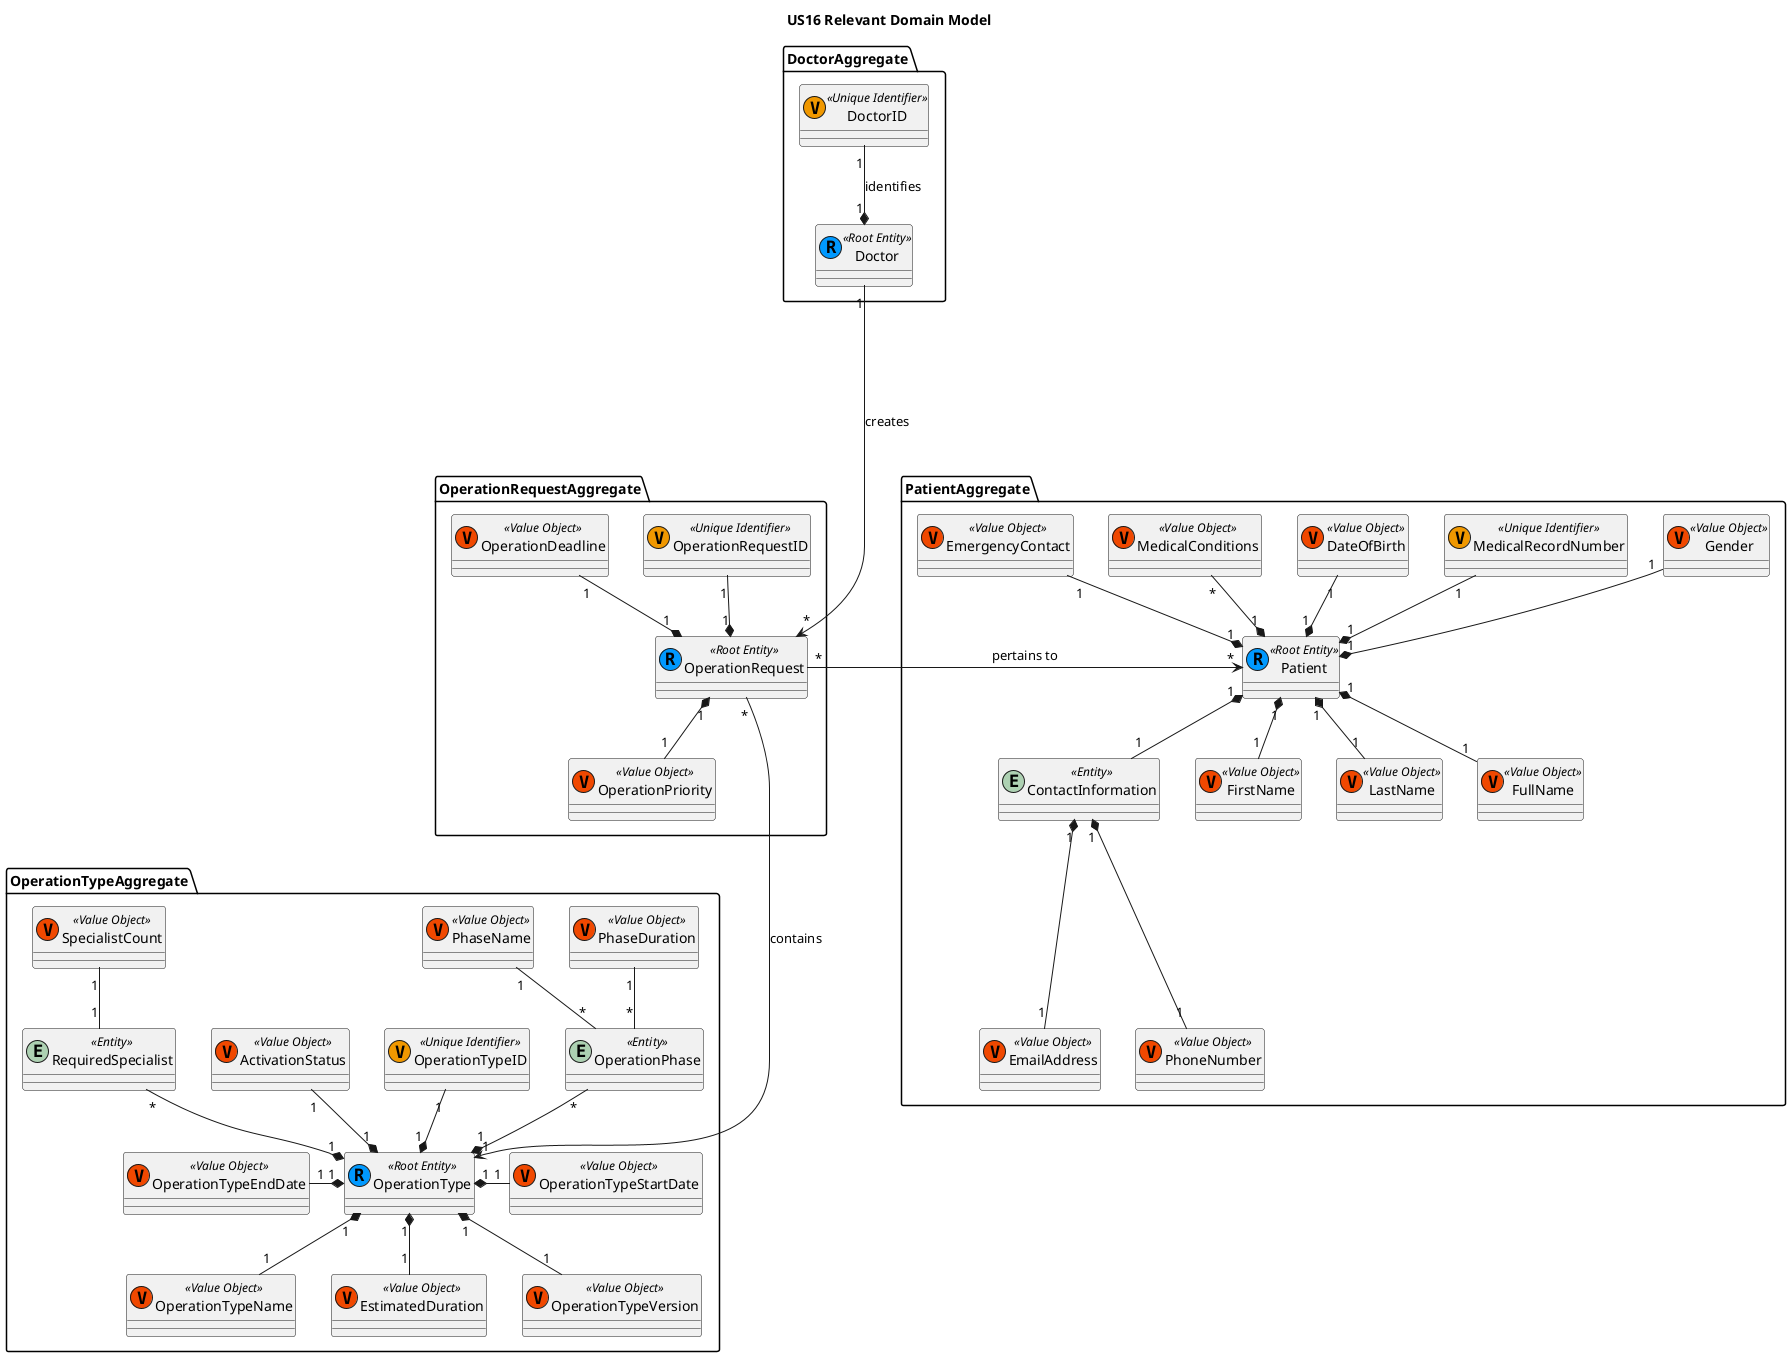 @startuml dm_excerpt

title US16 Relevant Domain Model

Package PatientAggregate {
	Entity Patient <<(R,#0099FF) Root Entity>>{}

	Class Gender <<(V,#f04800) Value Object>> {}
	Class MedicalRecordNumber <<(V,#f09800) Unique Identifier>> {}
	Class DateOfBirth <<(V,#f04800) Value Object>> {}
	Class MedicalConditions <<(V,#f04800) Value Object>> {}
	Class EmergencyContact <<(V,#f04800) Value Object>> {}
	Class EmailAddress <<(V,#f04800) Value Object>> {}
	Class PhoneNumber <<(V,#f04800) Value Object>> {}

	Entity ContactInformation <<Entity>> {}

	Class FirstName <<(V,#f04800) Value Object>> {}
	Class LastName <<(V,#f04800) Value Object>> {}
	Class FullName <<(V,#f04800) Value Object>> {}

	ContactInformation "1" *--- "1" EmailAddress
	ContactInformation "1" *--- "1" PhoneNumber

	FirstName "1" -up-* "1" Patient
	LastName "1" -up-* "1" Patient
	FullName "1" -up-* "1" Patient
	ContactInformation "1" -up-* "1" Patient
	Gender "1" --* "1" Patient
	MedicalRecordNumber "1" --* "1" Patient
	DateOfBirth "1" --* "1" Patient
	MedicalConditions "*" --* "1" Patient
	EmergencyContact "1" --* "1" Patient
}

Package DoctorAggregate{
	Entity Doctor <<(R,#0099FF) Root Entity>>{}
	Class DoctorID <<(V,#f09800) Unique Identifier>> {}

	DoctorID "1" --* "1" Doctor : identifies
}

Package OperationTypeAggregate {
	Entity OperationType <<(R,#0099FF) Root Entity>>{}

	Class OperationTypeID <<(V,#f09800) Unique Identifier>> {}
	Class OperationTypeName <<(V,#f04800) Value Object>> {}
	Class EstimatedDuration <<(V,#f04800) Value Object>> {}
	Class OperationTypeVersion <<(V,#f04800) Value Object>> {}
	Class OperationTypeStartDate <<(V,#f04800) Value Object>> {}
	Class OperationTypeEndDate <<(V,#f04800) Value Object>> {}
	Class ActivationStatus <<(V,#f04800) Value Object>> {}

	Entity RequiredSpecialist <<Entity>> {}
	Class SpecialistCount <<(V,#f04800) Value Object>> {}

	Entity OperationPhase <<Entity>> {}
	Class PhaseName <<(V,#f04800) Value Object>> {}
	Class PhaseDuration <<(V,#f04800) Value Object>> {}

	ActivationStatus "1" --* "1" OperationType
}

OperationTypeID "1" --* "1"  OperationType
OperationTypeName "1" -up-* "1" OperationType
EstimatedDuration "1" -up-* "1" OperationType
OperationTypeVersion "1" -up-* "1" OperationType
OperationTypeStartDate "1" -left-* "1" OperationType
OperationTypeEndDate "1" -right-* "1" OperationType
RequiredSpecialist "*" --* "1" OperationType
SpecialistCount "1" -- "1" RequiredSpecialist
OperationPhase "*" --* "1" OperationType
OperationPhase "*" -up- "1" PhaseName
OperationPhase "*" -up- "1" PhaseDuration


Package OperationRequestAggregate {
	Entity OperationRequest <<(R,#0099FF) Root Entity>>{}

	Class OperationRequestID <<(V,#f09800) Unique Identifier>> {}
	Class OperationDeadline <<(V,#f04800) Value Object>> {}
	Enum OperationPriority <<(V,#f04800) Value Object>> {}
}

OperationRequestID "1" --* "1" OperationRequest
OperationDeadline "1" --* "1" OperationRequest
OperationPriority "1" -up-* "1" OperationRequest

Doctor "1" -----> "*" OperationRequest : creates
OperationRequest "*" ---left---> "*" Patient : pertains to
OperationRequest "*" -----> "1" OperationType : contains

@enduml